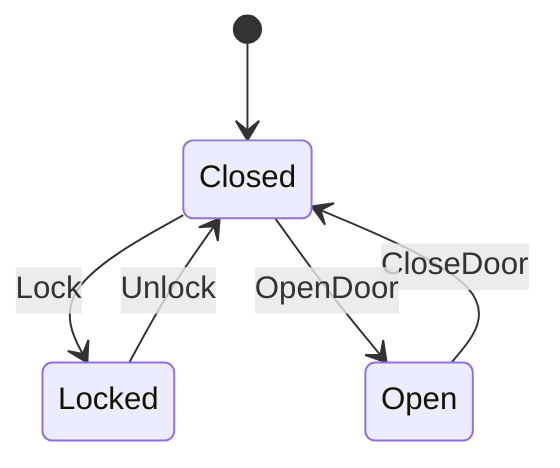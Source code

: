 stateDiagram-v2
    [*] --> Closed
    Closed --> Locked : Lock
    Open --> Closed : CloseDoor
    Locked --> Closed : Unlock
    Closed --> Open : OpenDoor